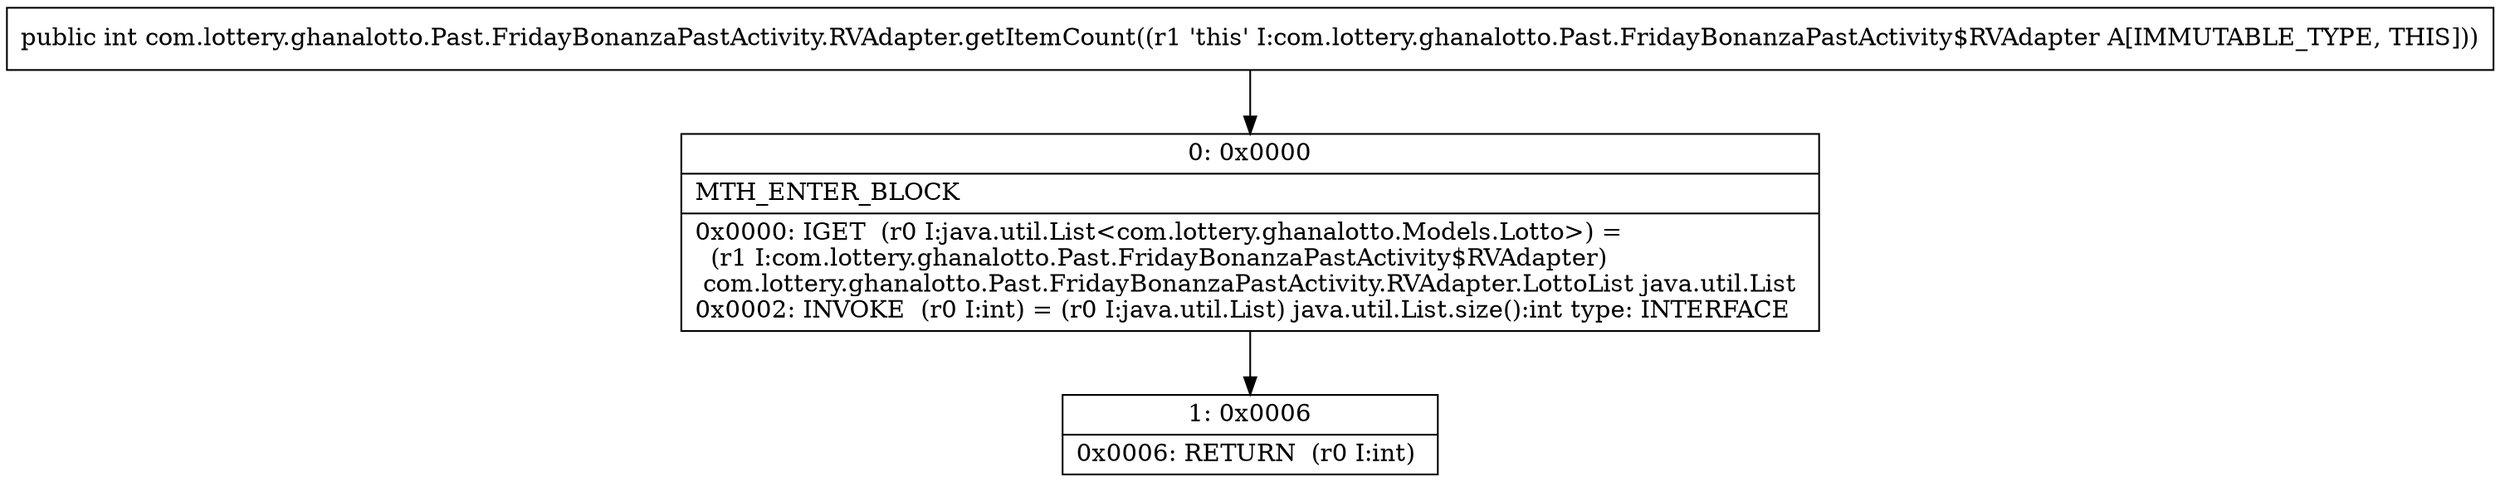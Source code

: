 digraph "CFG forcom.lottery.ghanalotto.Past.FridayBonanzaPastActivity.RVAdapter.getItemCount()I" {
Node_0 [shape=record,label="{0\:\ 0x0000|MTH_ENTER_BLOCK\l|0x0000: IGET  (r0 I:java.util.List\<com.lottery.ghanalotto.Models.Lotto\>) = \l  (r1 I:com.lottery.ghanalotto.Past.FridayBonanzaPastActivity$RVAdapter)\l com.lottery.ghanalotto.Past.FridayBonanzaPastActivity.RVAdapter.LottoList java.util.List \l0x0002: INVOKE  (r0 I:int) = (r0 I:java.util.List) java.util.List.size():int type: INTERFACE \l}"];
Node_1 [shape=record,label="{1\:\ 0x0006|0x0006: RETURN  (r0 I:int) \l}"];
MethodNode[shape=record,label="{public int com.lottery.ghanalotto.Past.FridayBonanzaPastActivity.RVAdapter.getItemCount((r1 'this' I:com.lottery.ghanalotto.Past.FridayBonanzaPastActivity$RVAdapter A[IMMUTABLE_TYPE, THIS])) }"];
MethodNode -> Node_0;
Node_0 -> Node_1;
}


